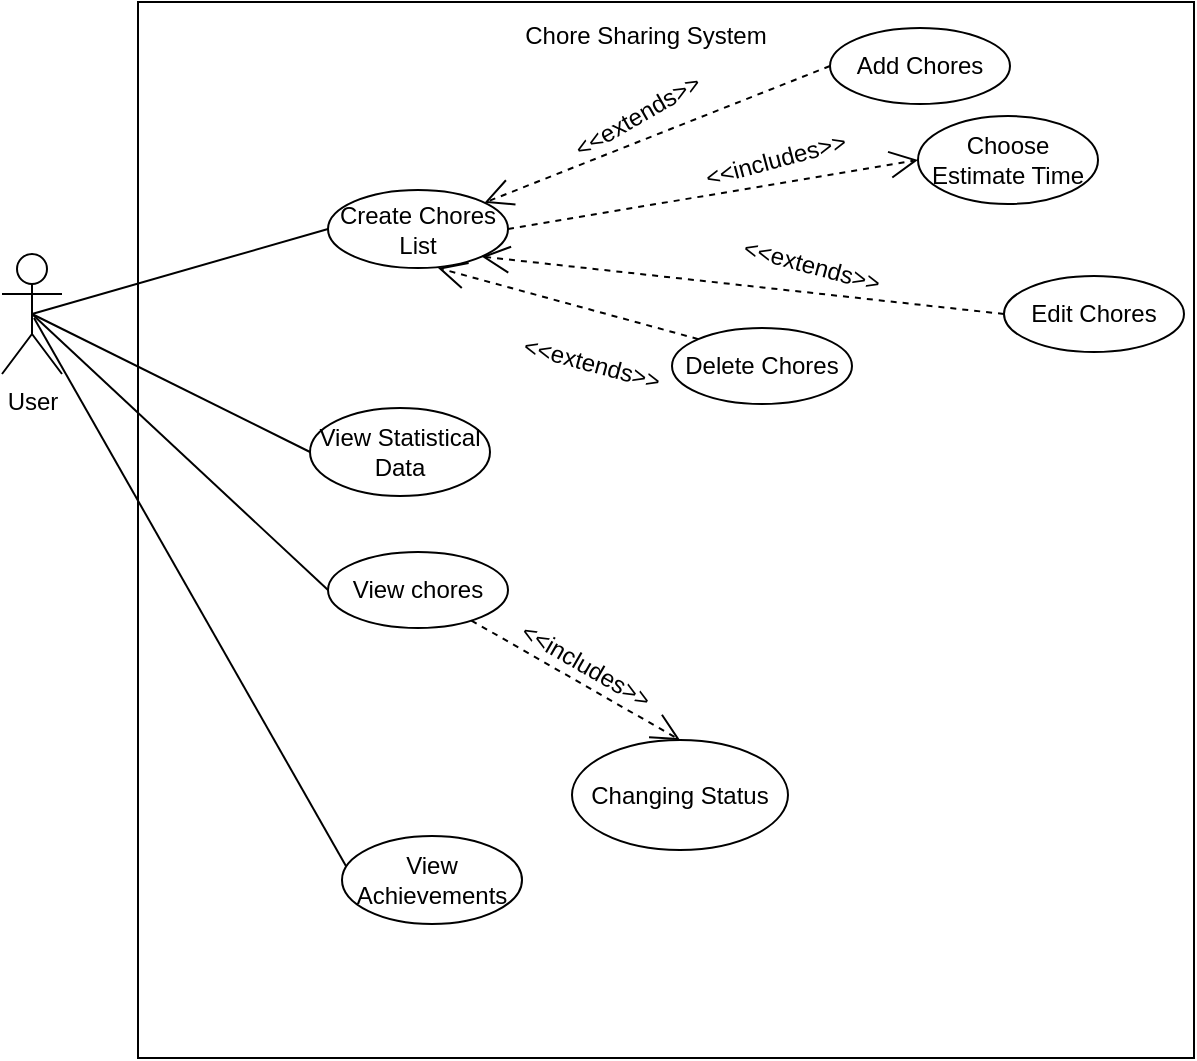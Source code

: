<mxfile version="21.0.6" type="device"><diagram name="Page-1" id="qNLHzyE6fZu-DQ99s-hu"><mxGraphModel dx="794" dy="1694" grid="0" gridSize="10" guides="1" tooltips="1" connect="1" arrows="1" fold="1" page="1" pageScale="1" pageWidth="827" pageHeight="1169" math="0" shadow="0"><root><mxCell id="0"/><mxCell id="1" parent="0"/><mxCell id="5NdW4i8yGZdW7Wfyy0fG-1" value="" style="whiteSpace=wrap;html=1;aspect=fixed;" parent="1" vertex="1"><mxGeometry x="102" y="-105" width="528" height="528" as="geometry"/></mxCell><mxCell id="5NdW4i8yGZdW7Wfyy0fG-2" value="Chore Sharing System" style="text;html=1;strokeColor=none;fillColor=none;align=center;verticalAlign=middle;whiteSpace=wrap;rounded=0;" parent="1" vertex="1"><mxGeometry x="278" y="-102" width="156" height="27" as="geometry"/></mxCell><mxCell id="5NdW4i8yGZdW7Wfyy0fG-3" value="User" style="shape=umlActor;verticalLabelPosition=bottom;verticalAlign=top;html=1;outlineConnect=0;" parent="1" vertex="1"><mxGeometry x="34" y="21" width="30" height="60" as="geometry"/></mxCell><mxCell id="5NdW4i8yGZdW7Wfyy0fG-6" value="Create Chores&lt;br&gt;List" style="ellipse;whiteSpace=wrap;html=1;" parent="1" vertex="1"><mxGeometry x="197" y="-11" width="90" height="39" as="geometry"/></mxCell><mxCell id="yICZkkUuVJEjh6V4Jwdf-4" value="Add Chores" style="ellipse;whiteSpace=wrap;html=1;" parent="1" vertex="1"><mxGeometry x="448" y="-92" width="90" height="38" as="geometry"/></mxCell><mxCell id="yICZkkUuVJEjh6V4Jwdf-5" value="Edit Chores" style="ellipse;whiteSpace=wrap;html=1;" parent="1" vertex="1"><mxGeometry x="535" y="32" width="90" height="38" as="geometry"/></mxCell><mxCell id="yICZkkUuVJEjh6V4Jwdf-7" value="View chores" style="ellipse;whiteSpace=wrap;html=1;" parent="1" vertex="1"><mxGeometry x="197" y="170" width="90" height="38" as="geometry"/></mxCell><mxCell id="yICZkkUuVJEjh6V4Jwdf-8" value="Changing Status" style="ellipse;whiteSpace=wrap;html=1;" parent="1" vertex="1"><mxGeometry x="319" y="264" width="108" height="55" as="geometry"/></mxCell><mxCell id="tcx40IdkJ_Emj7LW_0-Z-1" value="Choose Estimate Time" style="ellipse;whiteSpace=wrap;html=1;" parent="1" vertex="1"><mxGeometry x="492" y="-48" width="90" height="44" as="geometry"/></mxCell><mxCell id="tcx40IdkJ_Emj7LW_0-Z-2" value="View Achievements" style="ellipse;whiteSpace=wrap;html=1;" parent="1" vertex="1"><mxGeometry x="204" y="312" width="90" height="44" as="geometry"/></mxCell><mxCell id="tcx40IdkJ_Emj7LW_0-Z-3" value="View Statistical Data" style="ellipse;whiteSpace=wrap;html=1;" parent="1" vertex="1"><mxGeometry x="188" y="98" width="90" height="44" as="geometry"/></mxCell><mxCell id="tcx40IdkJ_Emj7LW_0-Z-5" value="" style="endArrow=open;endSize=12;dashed=1;html=1;rounded=0;exitX=1;exitY=0.5;exitDx=0;exitDy=0;entryX=0;entryY=0.5;entryDx=0;entryDy=0;" parent="1" source="5NdW4i8yGZdW7Wfyy0fG-6" target="tcx40IdkJ_Emj7LW_0-Z-1" edge="1"><mxGeometry width="160" relative="1" as="geometry"><mxPoint x="412" y="40.5" as="sourcePoint"/><mxPoint x="578" y="223.5" as="targetPoint"/></mxGeometry></mxCell><mxCell id="tcx40IdkJ_Emj7LW_0-Z-6" value="&amp;lt;&amp;lt;includes&amp;gt;&amp;gt;" style="text;html=1;strokeColor=none;fillColor=none;align=center;verticalAlign=middle;whiteSpace=wrap;rounded=0;rotation=-15;" parent="1" vertex="1"><mxGeometry x="391" y="-41" width="60" height="30" as="geometry"/></mxCell><mxCell id="tcx40IdkJ_Emj7LW_0-Z-13" value="" style="endArrow=open;endSize=12;dashed=1;html=1;rounded=0;exitX=0;exitY=0.5;exitDx=0;exitDy=0;" parent="1" source="yICZkkUuVJEjh6V4Jwdf-4" target="5NdW4i8yGZdW7Wfyy0fG-6" edge="1"><mxGeometry width="160" relative="1" as="geometry"><mxPoint x="341.0" y="-29.75" as="sourcePoint"/><mxPoint x="243.0" y="-40.25" as="targetPoint"/></mxGeometry></mxCell><mxCell id="tcx40IdkJ_Emj7LW_0-Z-14" value="&amp;lt;&amp;lt;extends&amp;gt;&amp;gt;" style="text;html=1;strokeColor=none;fillColor=none;align=center;verticalAlign=middle;whiteSpace=wrap;rounded=0;rotation=-30;" parent="1" vertex="1"><mxGeometry x="322" y="-63" width="60" height="30" as="geometry"/></mxCell><mxCell id="tcx40IdkJ_Emj7LW_0-Z-15" value="" style="endArrow=open;endSize=12;dashed=1;html=1;rounded=0;exitX=0;exitY=0.5;exitDx=0;exitDy=0;entryX=1;entryY=1;entryDx=0;entryDy=0;" parent="1" source="yICZkkUuVJEjh6V4Jwdf-5" target="5NdW4i8yGZdW7Wfyy0fG-6" edge="1"><mxGeometry width="160" relative="1" as="geometry"><mxPoint x="351" y="-25" as="sourcePoint"/><mxPoint x="284" y="5" as="targetPoint"/></mxGeometry></mxCell><mxCell id="tcx40IdkJ_Emj7LW_0-Z-16" value="&amp;lt;&amp;lt;extends&amp;gt;&amp;gt;" style="text;html=1;strokeColor=none;fillColor=none;align=center;verticalAlign=middle;whiteSpace=wrap;rounded=0;rotation=15;" parent="1" vertex="1"><mxGeometry x="409" y="12" width="60" height="30" as="geometry"/></mxCell><mxCell id="-UCLMOu8lchDIOBqIIRl-1" value="Delete Chores" style="ellipse;whiteSpace=wrap;html=1;" parent="1" vertex="1"><mxGeometry x="369" y="58" width="90" height="38" as="geometry"/></mxCell><mxCell id="-UCLMOu8lchDIOBqIIRl-5" value="" style="endArrow=open;endSize=12;dashed=1;html=1;rounded=0;exitX=0;exitY=0;exitDx=0;exitDy=0;entryX=0.611;entryY=1;entryDx=0;entryDy=0;entryPerimeter=0;" parent="1" source="-UCLMOu8lchDIOBqIIRl-1" target="5NdW4i8yGZdW7Wfyy0fG-6" edge="1"><mxGeometry width="160" relative="1" as="geometry"><mxPoint x="425" y="10.25" as="sourcePoint"/><mxPoint x="287" y="91.75" as="targetPoint"/></mxGeometry></mxCell><mxCell id="-UCLMOu8lchDIOBqIIRl-6" value="&amp;lt;&amp;lt;extends&amp;gt;&amp;gt;" style="text;html=1;strokeColor=none;fillColor=none;align=center;verticalAlign=middle;whiteSpace=wrap;rounded=0;rotation=15;" parent="1" vertex="1"><mxGeometry x="299" y="61" width="60" height="30" as="geometry"/></mxCell><mxCell id="-UCLMOu8lchDIOBqIIRl-13" value="" style="endArrow=open;endSize=12;dashed=1;html=1;rounded=0;entryX=0.5;entryY=0;entryDx=0;entryDy=0;" parent="1" source="yICZkkUuVJEjh6V4Jwdf-7" target="yICZkkUuVJEjh6V4Jwdf-8" edge="1"><mxGeometry width="160" relative="1" as="geometry"><mxPoint x="179" y="237" as="sourcePoint"/><mxPoint x="384" y="202" as="targetPoint"/></mxGeometry></mxCell><mxCell id="-UCLMOu8lchDIOBqIIRl-14" value="&amp;lt;&amp;lt;includes&amp;gt;&amp;gt;" style="text;html=1;strokeColor=none;fillColor=none;align=center;verticalAlign=middle;whiteSpace=wrap;rounded=0;rotation=30;" parent="1" vertex="1"><mxGeometry x="296" y="212" width="60" height="30" as="geometry"/></mxCell><mxCell id="-UCLMOu8lchDIOBqIIRl-15" value="" style="endArrow=none;html=1;rounded=0;exitX=0.5;exitY=0.5;exitDx=0;exitDy=0;exitPerimeter=0;entryX=0;entryY=0.5;entryDx=0;entryDy=0;" parent="1" source="5NdW4i8yGZdW7Wfyy0fG-3" target="5NdW4i8yGZdW7Wfyy0fG-6" edge="1"><mxGeometry width="50" height="50" relative="1" as="geometry"><mxPoint x="383" y="181" as="sourcePoint"/><mxPoint x="433" y="131" as="targetPoint"/></mxGeometry></mxCell><mxCell id="-UCLMOu8lchDIOBqIIRl-16" value="" style="endArrow=none;html=1;rounded=0;entryX=0;entryY=0.5;entryDx=0;entryDy=0;exitX=0.5;exitY=0.5;exitDx=0;exitDy=0;exitPerimeter=0;" parent="1" source="5NdW4i8yGZdW7Wfyy0fG-3" target="tcx40IdkJ_Emj7LW_0-Z-3" edge="1"><mxGeometry width="50" height="50" relative="1" as="geometry"><mxPoint x="375" y="175" as="sourcePoint"/><mxPoint x="433" y="131" as="targetPoint"/></mxGeometry></mxCell><mxCell id="-UCLMOu8lchDIOBqIIRl-17" value="" style="endArrow=none;html=1;rounded=0;exitX=0.5;exitY=0.5;exitDx=0;exitDy=0;exitPerimeter=0;entryX=0;entryY=0.5;entryDx=0;entryDy=0;" parent="1" source="5NdW4i8yGZdW7Wfyy0fG-3" target="yICZkkUuVJEjh6V4Jwdf-7" edge="1"><mxGeometry width="50" height="50" relative="1" as="geometry"><mxPoint x="383" y="181" as="sourcePoint"/><mxPoint x="433" y="131" as="targetPoint"/></mxGeometry></mxCell><mxCell id="-UCLMOu8lchDIOBqIIRl-18" value="" style="endArrow=none;html=1;rounded=0;entryX=0.022;entryY=0.341;entryDx=0;entryDy=0;entryPerimeter=0;" parent="1" target="tcx40IdkJ_Emj7LW_0-Z-2" edge="1"><mxGeometry width="50" height="50" relative="1" as="geometry"><mxPoint x="50" y="53" as="sourcePoint"/><mxPoint x="207" y="199" as="targetPoint"/></mxGeometry></mxCell></root></mxGraphModel></diagram></mxfile>